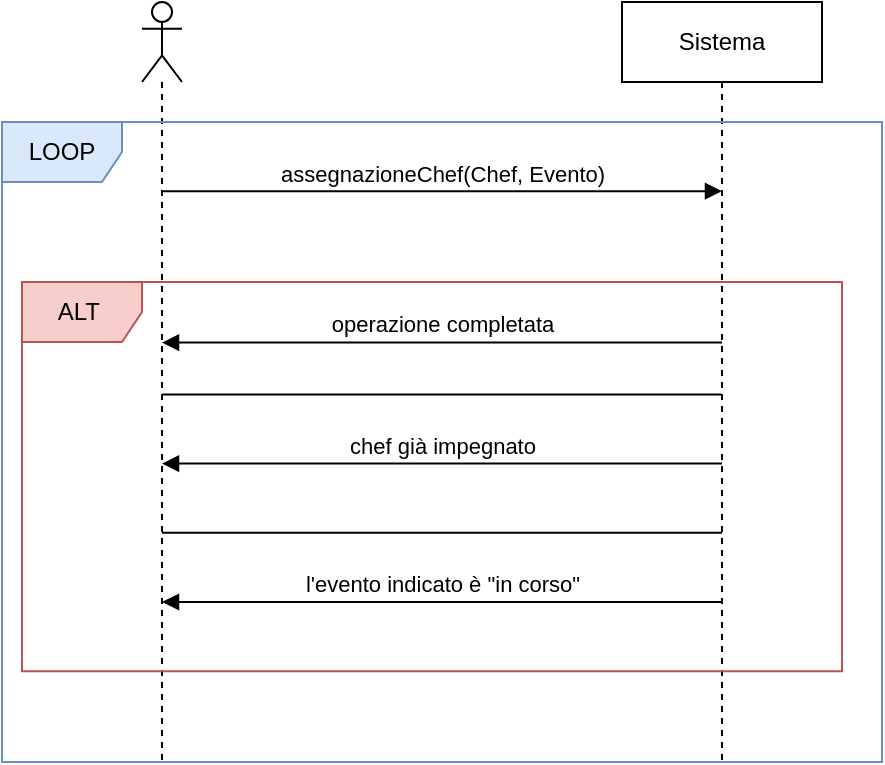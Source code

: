 <mxfile version="21.3.5" type="device">
  <diagram name="Page-1" id="ogbzQqPfx5tiY2P_D9hK">
    <mxGraphModel dx="954" dy="547" grid="1" gridSize="10" guides="1" tooltips="1" connect="1" arrows="1" fold="1" page="1" pageScale="1" pageWidth="827" pageHeight="1169" math="0" shadow="0">
      <root>
        <mxCell id="0" />
        <mxCell id="1" parent="0" />
        <mxCell id="LBQ9alW-ych77DVsVjmV-1" value="" style="shape=umlLifeline;perimeter=lifelinePerimeter;whiteSpace=wrap;html=1;container=1;dropTarget=0;collapsible=0;recursiveResize=0;outlineConnect=0;portConstraint=eastwest;newEdgeStyle={&quot;edgeStyle&quot;:&quot;elbowEdgeStyle&quot;,&quot;elbow&quot;:&quot;vertical&quot;,&quot;curved&quot;:0,&quot;rounded&quot;:0};participant=umlActor;" parent="1" vertex="1">
          <mxGeometry x="230" y="100" width="20" height="380" as="geometry" />
        </mxCell>
        <mxCell id="LBQ9alW-ych77DVsVjmV-2" value="Sistema" style="shape=umlLifeline;perimeter=lifelinePerimeter;whiteSpace=wrap;html=1;container=1;dropTarget=0;collapsible=0;recursiveResize=0;outlineConnect=0;portConstraint=eastwest;newEdgeStyle={&quot;edgeStyle&quot;:&quot;elbowEdgeStyle&quot;,&quot;elbow&quot;:&quot;vertical&quot;,&quot;curved&quot;:0,&quot;rounded&quot;:0};" parent="1" vertex="1">
          <mxGeometry x="470" y="100" width="100" height="380" as="geometry" />
        </mxCell>
        <mxCell id="LBQ9alW-ych77DVsVjmV-14" value="" style="group" parent="1" vertex="1" connectable="0">
          <mxGeometry x="160" y="160" width="440" height="320" as="geometry" />
        </mxCell>
        <mxCell id="LBQ9alW-ych77DVsVjmV-3" value="LOOP" style="shape=umlFrame;whiteSpace=wrap;html=1;pointerEvents=0;fillColor=#dae8fc;strokeColor=#6c8ebf;" parent="LBQ9alW-ych77DVsVjmV-14" vertex="1">
          <mxGeometry width="440" height="320" as="geometry" />
        </mxCell>
        <mxCell id="LBQ9alW-ych77DVsVjmV-12" value="" style="group" parent="LBQ9alW-ych77DVsVjmV-14" vertex="1" connectable="0">
          <mxGeometry x="10" y="34.595" width="410" height="207.568" as="geometry" />
        </mxCell>
        <mxCell id="LBQ9alW-ych77DVsVjmV-4" value="assegnazioneChef(Chef, Evento)" style="html=1;verticalAlign=bottom;endArrow=block;edgeStyle=elbowEdgeStyle;elbow=vertical;curved=0;rounded=0;" parent="LBQ9alW-ych77DVsVjmV-12" edge="1">
          <mxGeometry width="80" relative="1" as="geometry">
            <mxPoint x="70" as="sourcePoint" />
            <mxPoint x="350" as="targetPoint" />
            <Array as="points">
              <mxPoint x="300" />
            </Array>
          </mxGeometry>
        </mxCell>
        <mxCell id="LBQ9alW-ych77DVsVjmV-11" value="" style="group" parent="LBQ9alW-ych77DVsVjmV-12" vertex="1" connectable="0">
          <mxGeometry y="45.403" width="410" height="194.595" as="geometry" />
        </mxCell>
        <mxCell id="LBQ9alW-ych77DVsVjmV-5" value="ALT&lt;span style=&quot;white-space: pre;&quot;&gt; &lt;/span&gt;" style="shape=umlFrame;whiteSpace=wrap;html=1;pointerEvents=0;fillColor=#f8cecc;strokeColor=#b85450;" parent="LBQ9alW-ych77DVsVjmV-11" vertex="1">
          <mxGeometry width="410" height="194.595" as="geometry" />
        </mxCell>
        <mxCell id="LBQ9alW-ych77DVsVjmV-6" value="" style="endArrow=none;endFill=0;endSize=12;html=1;rounded=0;" parent="LBQ9alW-ych77DVsVjmV-11" source="LBQ9alW-ych77DVsVjmV-2" target="LBQ9alW-ych77DVsVjmV-1" edge="1">
          <mxGeometry width="160" relative="1" as="geometry">
            <mxPoint x="160" y="64.865" as="sourcePoint" />
            <mxPoint x="320" y="64.865" as="targetPoint" />
            <Array as="points">
              <mxPoint x="180" y="56.216" />
            </Array>
          </mxGeometry>
        </mxCell>
        <mxCell id="LBQ9alW-ych77DVsVjmV-7" value="" style="endArrow=none;endFill=0;endSize=12;html=1;rounded=0;" parent="LBQ9alW-ych77DVsVjmV-11" edge="1">
          <mxGeometry width="160" relative="1" as="geometry">
            <mxPoint x="350" y="125.405" as="sourcePoint" />
            <mxPoint x="70" y="125.405" as="targetPoint" />
            <Array as="points">
              <mxPoint x="180" y="125.405" />
            </Array>
          </mxGeometry>
        </mxCell>
        <mxCell id="LBQ9alW-ych77DVsVjmV-8" value="operazione completata" style="html=1;verticalAlign=bottom;endArrow=none;edgeStyle=elbowEdgeStyle;elbow=vertical;curved=0;rounded=0;endFill=0;startArrow=block;startFill=1;" parent="LBQ9alW-ych77DVsVjmV-11" edge="1">
          <mxGeometry width="80" relative="1" as="geometry">
            <mxPoint x="70" y="30.27" as="sourcePoint" />
            <mxPoint x="350" y="30.27" as="targetPoint" />
            <Array as="points">
              <mxPoint x="300" y="30.27" />
            </Array>
          </mxGeometry>
        </mxCell>
        <mxCell id="LBQ9alW-ych77DVsVjmV-9" value="chef già impegnato" style="html=1;verticalAlign=bottom;endArrow=none;edgeStyle=elbowEdgeStyle;elbow=vertical;curved=0;rounded=0;endFill=0;startArrow=block;startFill=1;" parent="LBQ9alW-ych77DVsVjmV-11" edge="1">
          <mxGeometry width="80" relative="1" as="geometry">
            <mxPoint x="70" y="90.811" as="sourcePoint" />
            <mxPoint x="350" y="90.811" as="targetPoint" />
            <Array as="points">
              <mxPoint x="300" y="90.811" />
            </Array>
          </mxGeometry>
        </mxCell>
        <mxCell id="LBQ9alW-ych77DVsVjmV-10" value="l&#39;evento indicato è &quot;in corso&quot;" style="html=1;verticalAlign=bottom;endArrow=none;edgeStyle=elbowEdgeStyle;elbow=vertical;curved=0;rounded=0;endFill=0;startArrow=block;startFill=1;" parent="LBQ9alW-ych77DVsVjmV-11" edge="1">
          <mxGeometry width="80" relative="1" as="geometry">
            <mxPoint x="70" y="160" as="sourcePoint" />
            <mxPoint x="350" y="160" as="targetPoint" />
            <Array as="points">
              <mxPoint x="310" y="160" />
            </Array>
          </mxGeometry>
        </mxCell>
      </root>
    </mxGraphModel>
  </diagram>
</mxfile>
